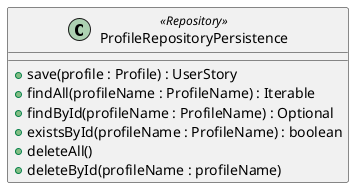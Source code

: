 @startuml
'https://plantuml.com/class-diagram

class ProfileRepositoryPersistence<<Repository>> {
    '- profileRepositoryJPA : ProfileRepositoryJPA {readOnly}
    '- profileDomainDataAssembler : ProfileDomainDataAssembler {readOnly}

    + save(profile : Profile) : UserStory
    + findAll(profileName : ProfileName) : Iterable
    + findById(profileName : ProfileName) : Optional
    + existsById(profileName : ProfileName) : boolean
    + deleteAll()
    + deleteById(profileName : profileName)
}

@enduml